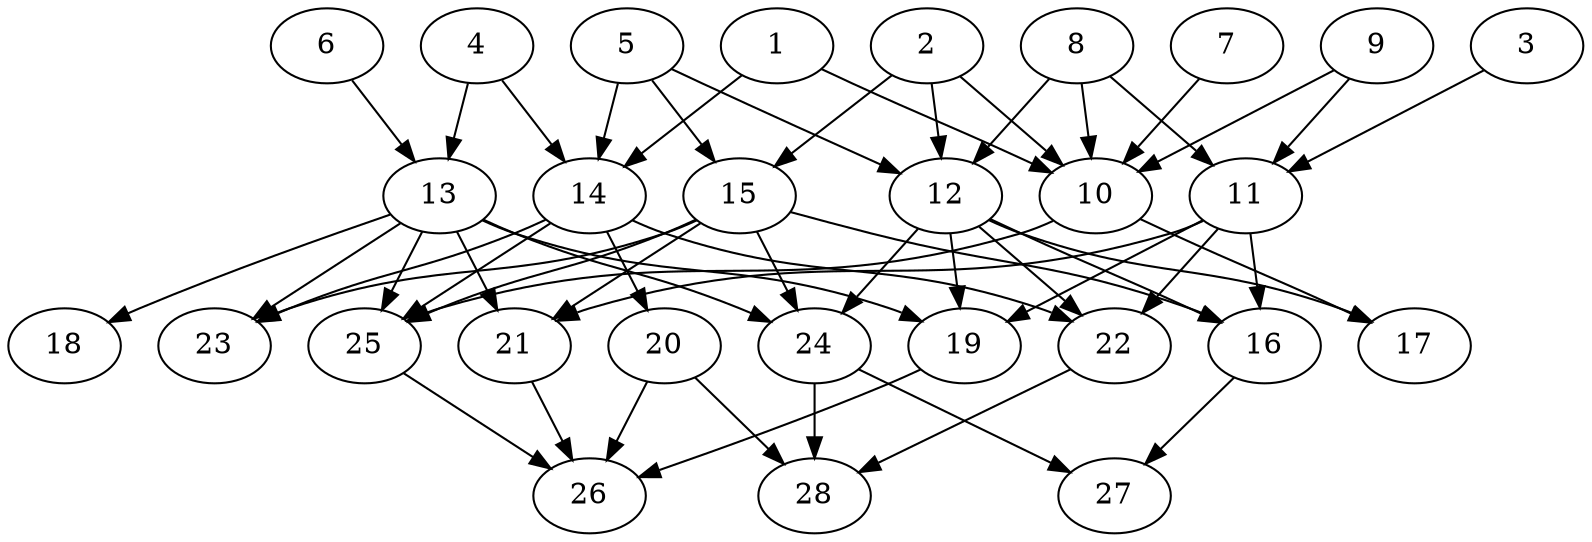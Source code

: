 // DAG (tier=2-normal, mode=compute, n=28, ccr=0.371, fat=0.700, density=0.558, regular=0.410, jump=0.158, mindata=524288, maxdata=8388608)
// DAG automatically generated by daggen at Sun Aug 24 16:33:33 2025
// /home/ermia/Project/Environments/daggen/bin/daggen --dot --ccr 0.371 --fat 0.700 --regular 0.410 --density 0.558 --jump 0.158 --mindata 524288 --maxdata 8388608 -n 28 
digraph G {
  1 [size="1732543101751296", alpha="0.06", expect_size="866271550875648"]
  1 -> 10 [size ="214439127154688"]
  1 -> 14 [size ="214439127154688"]
  2 [size="8281986984060056", alpha="0.01", expect_size="4140993492030028"]
  2 -> 10 [size ="210470854197248"]
  2 -> 12 [size ="210470854197248"]
  2 -> 15 [size ="210470854197248"]
  3 [size="408717121926473216", alpha="0.02", expect_size="204358560963236608"]
  3 -> 11 [size ="244068529471488"]
  4 [size="301682298928643392", alpha="0.14", expect_size="150841149464321696"]
  4 -> 13 [size ="134083543826432"]
  4 -> 14 [size ="134083543826432"]
  5 [size="154896488594712", alpha="0.01", expect_size="77448244297356"]
  5 -> 12 [size ="3479057727488"]
  5 -> 14 [size ="3479057727488"]
  5 -> 15 [size ="3479057727488"]
  6 [size="23061362417134856", alpha="0.13", expect_size="11530681208567428"]
  6 -> 13 [size ="465713714167808"]
  7 [size="1001438415593604", alpha="0.12", expect_size="500719207796802"]
  7 -> 10 [size ="28154047496192"]
  8 [size="132806437500203984", alpha="0.06", expect_size="66403218750101992"]
  8 -> 10 [size ="279087511764992"]
  8 -> 11 [size ="279087511764992"]
  8 -> 12 [size ="279087511764992"]
  9 [size="721792206398029824", alpha="0.13", expect_size="360896103199014912"]
  9 -> 10 [size ="6437216452608"]
  9 -> 11 [size ="6437216452608"]
  10 [size="299665430627221504000", alpha="0.08", expect_size="149832715313610752000"]
  10 -> 17 [size ="358245780684800"]
  10 -> 25 [size ="358245780684800"]
  11 [size="264272325627098752", alpha="0.20", expect_size="132136162813549376"]
  11 -> 16 [size ="180369911447552"]
  11 -> 19 [size ="180369911447552"]
  11 -> 21 [size ="180369911447552"]
  11 -> 22 [size ="180369911447552"]
  12 [size="11293459600013000704", alpha="0.05", expect_size="5646729800006500352"]
  12 -> 16 [size ="40269353320448"]
  12 -> 17 [size ="40269353320448"]
  12 -> 19 [size ="40269353320448"]
  12 -> 22 [size ="40269353320448"]
  12 -> 24 [size ="40269353320448"]
  13 [size="141113952470706656", alpha="0.08", expect_size="70556976235353328"]
  13 -> 18 [size ="152662230171648"]
  13 -> 19 [size ="152662230171648"]
  13 -> 21 [size ="152662230171648"]
  13 -> 23 [size ="152662230171648"]
  13 -> 24 [size ="152662230171648"]
  13 -> 25 [size ="152662230171648"]
  14 [size="25922095621469884", alpha="0.03", expect_size="12961047810734942"]
  14 -> 20 [size ="534457710804992"]
  14 -> 22 [size ="534457710804992"]
  14 -> 23 [size ="534457710804992"]
  14 -> 25 [size ="534457710804992"]
  15 [size="1464214464328313", alpha="0.18", expect_size="732107232164156"]
  15 -> 16 [size ="39391972032512"]
  15 -> 21 [size ="39391972032512"]
  15 -> 23 [size ="39391972032512"]
  15 -> 24 [size ="39391972032512"]
  15 -> 25 [size ="39391972032512"]
  16 [size="123713240757178466304", alpha="0.12", expect_size="61856620378589233152"]
  16 -> 27 [size ="198625091125248"]
  17 [size="842218649233876224", alpha="0.11", expect_size="421109324616938112"]
  18 [size="972588834349203072", alpha="0.06", expect_size="486294417174601536"]
  19 [size="3578740506308240", alpha="0.12", expect_size="1789370253154120"]
  19 -> 26 [size ="97029359403008"]
  20 [size="35781454396462727168", alpha="0.17", expect_size="17890727198231363584"]
  20 -> 26 [size ="86868431470592"]
  20 -> 28 [size ="86868431470592"]
  21 [size="547935336917504", alpha="0.04", expect_size="273967668458752"]
  21 -> 26 [size ="39719857553408"]
  22 [size="436754447400185536", alpha="0.01", expect_size="218377223700092768"]
  22 -> 28 [size ="394879637127168"]
  23 [size="4986323405692724", alpha="0.08", expect_size="2493161702846362"]
  24 [size="3774678437627910", alpha="0.09", expect_size="1887339218813955"]
  24 -> 27 [size ="257924739891200"]
  24 -> 28 [size ="257924739891200"]
  25 [size="9717328618873738", alpha="0.13", expect_size="4858664309436869"]
  25 -> 26 [size ="452064442318848"]
  26 [size="6462461474731196416", alpha="0.11", expect_size="3231230737365598208"]
  27 [size="102751542625829912576", alpha="0.18", expect_size="51375771312914956288"]
  28 [size="167719320076772480", alpha="0.10", expect_size="83859660038386240"]
}